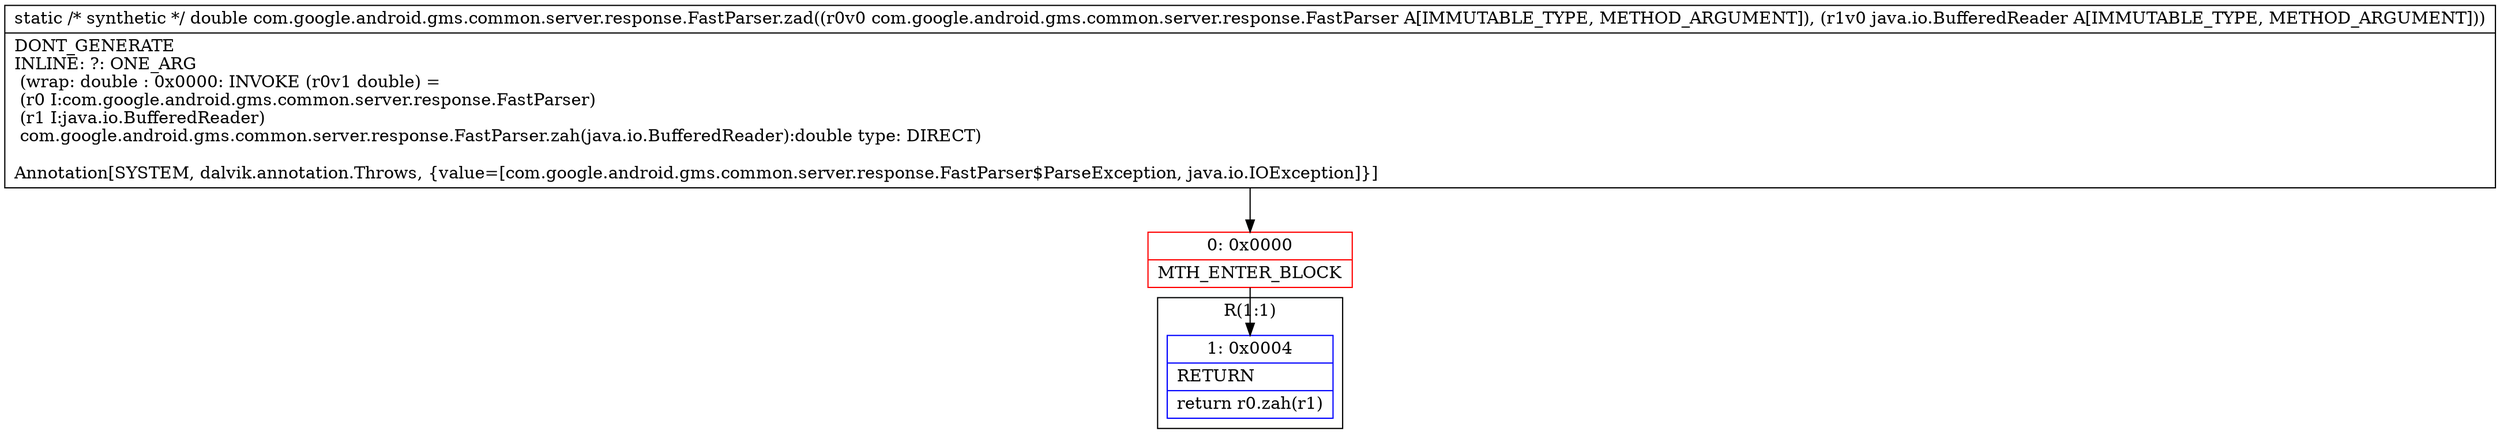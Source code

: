 digraph "CFG forcom.google.android.gms.common.server.response.FastParser.zad(Lcom\/google\/android\/gms\/common\/server\/response\/FastParser;Ljava\/io\/BufferedReader;)D" {
subgraph cluster_Region_349792889 {
label = "R(1:1)";
node [shape=record,color=blue];
Node_1 [shape=record,label="{1\:\ 0x0004|RETURN\l|return r0.zah(r1)\l}"];
}
Node_0 [shape=record,color=red,label="{0\:\ 0x0000|MTH_ENTER_BLOCK\l}"];
MethodNode[shape=record,label="{static \/* synthetic *\/ double com.google.android.gms.common.server.response.FastParser.zad((r0v0 com.google.android.gms.common.server.response.FastParser A[IMMUTABLE_TYPE, METHOD_ARGUMENT]), (r1v0 java.io.BufferedReader A[IMMUTABLE_TYPE, METHOD_ARGUMENT]))  | DONT_GENERATE\lINLINE: ?: ONE_ARG  \l  (wrap: double : 0x0000: INVOKE  (r0v1 double) = \l  (r0 I:com.google.android.gms.common.server.response.FastParser)\l  (r1 I:java.io.BufferedReader)\l com.google.android.gms.common.server.response.FastParser.zah(java.io.BufferedReader):double type: DIRECT)\l\lAnnotation[SYSTEM, dalvik.annotation.Throws, \{value=[com.google.android.gms.common.server.response.FastParser$ParseException, java.io.IOException]\}]\l}"];
MethodNode -> Node_0;
Node_0 -> Node_1;
}

